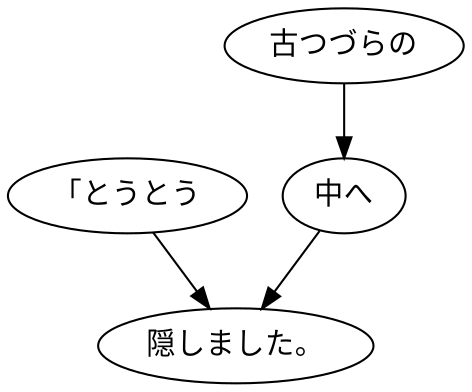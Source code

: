 digraph graph8182 {
	node0 [label="「とうとう"];
	node1 [label="古つづらの"];
	node2 [label="中へ"];
	node3 [label="隠しました。"];
	node0 -> node3;
	node1 -> node2;
	node2 -> node3;
}
